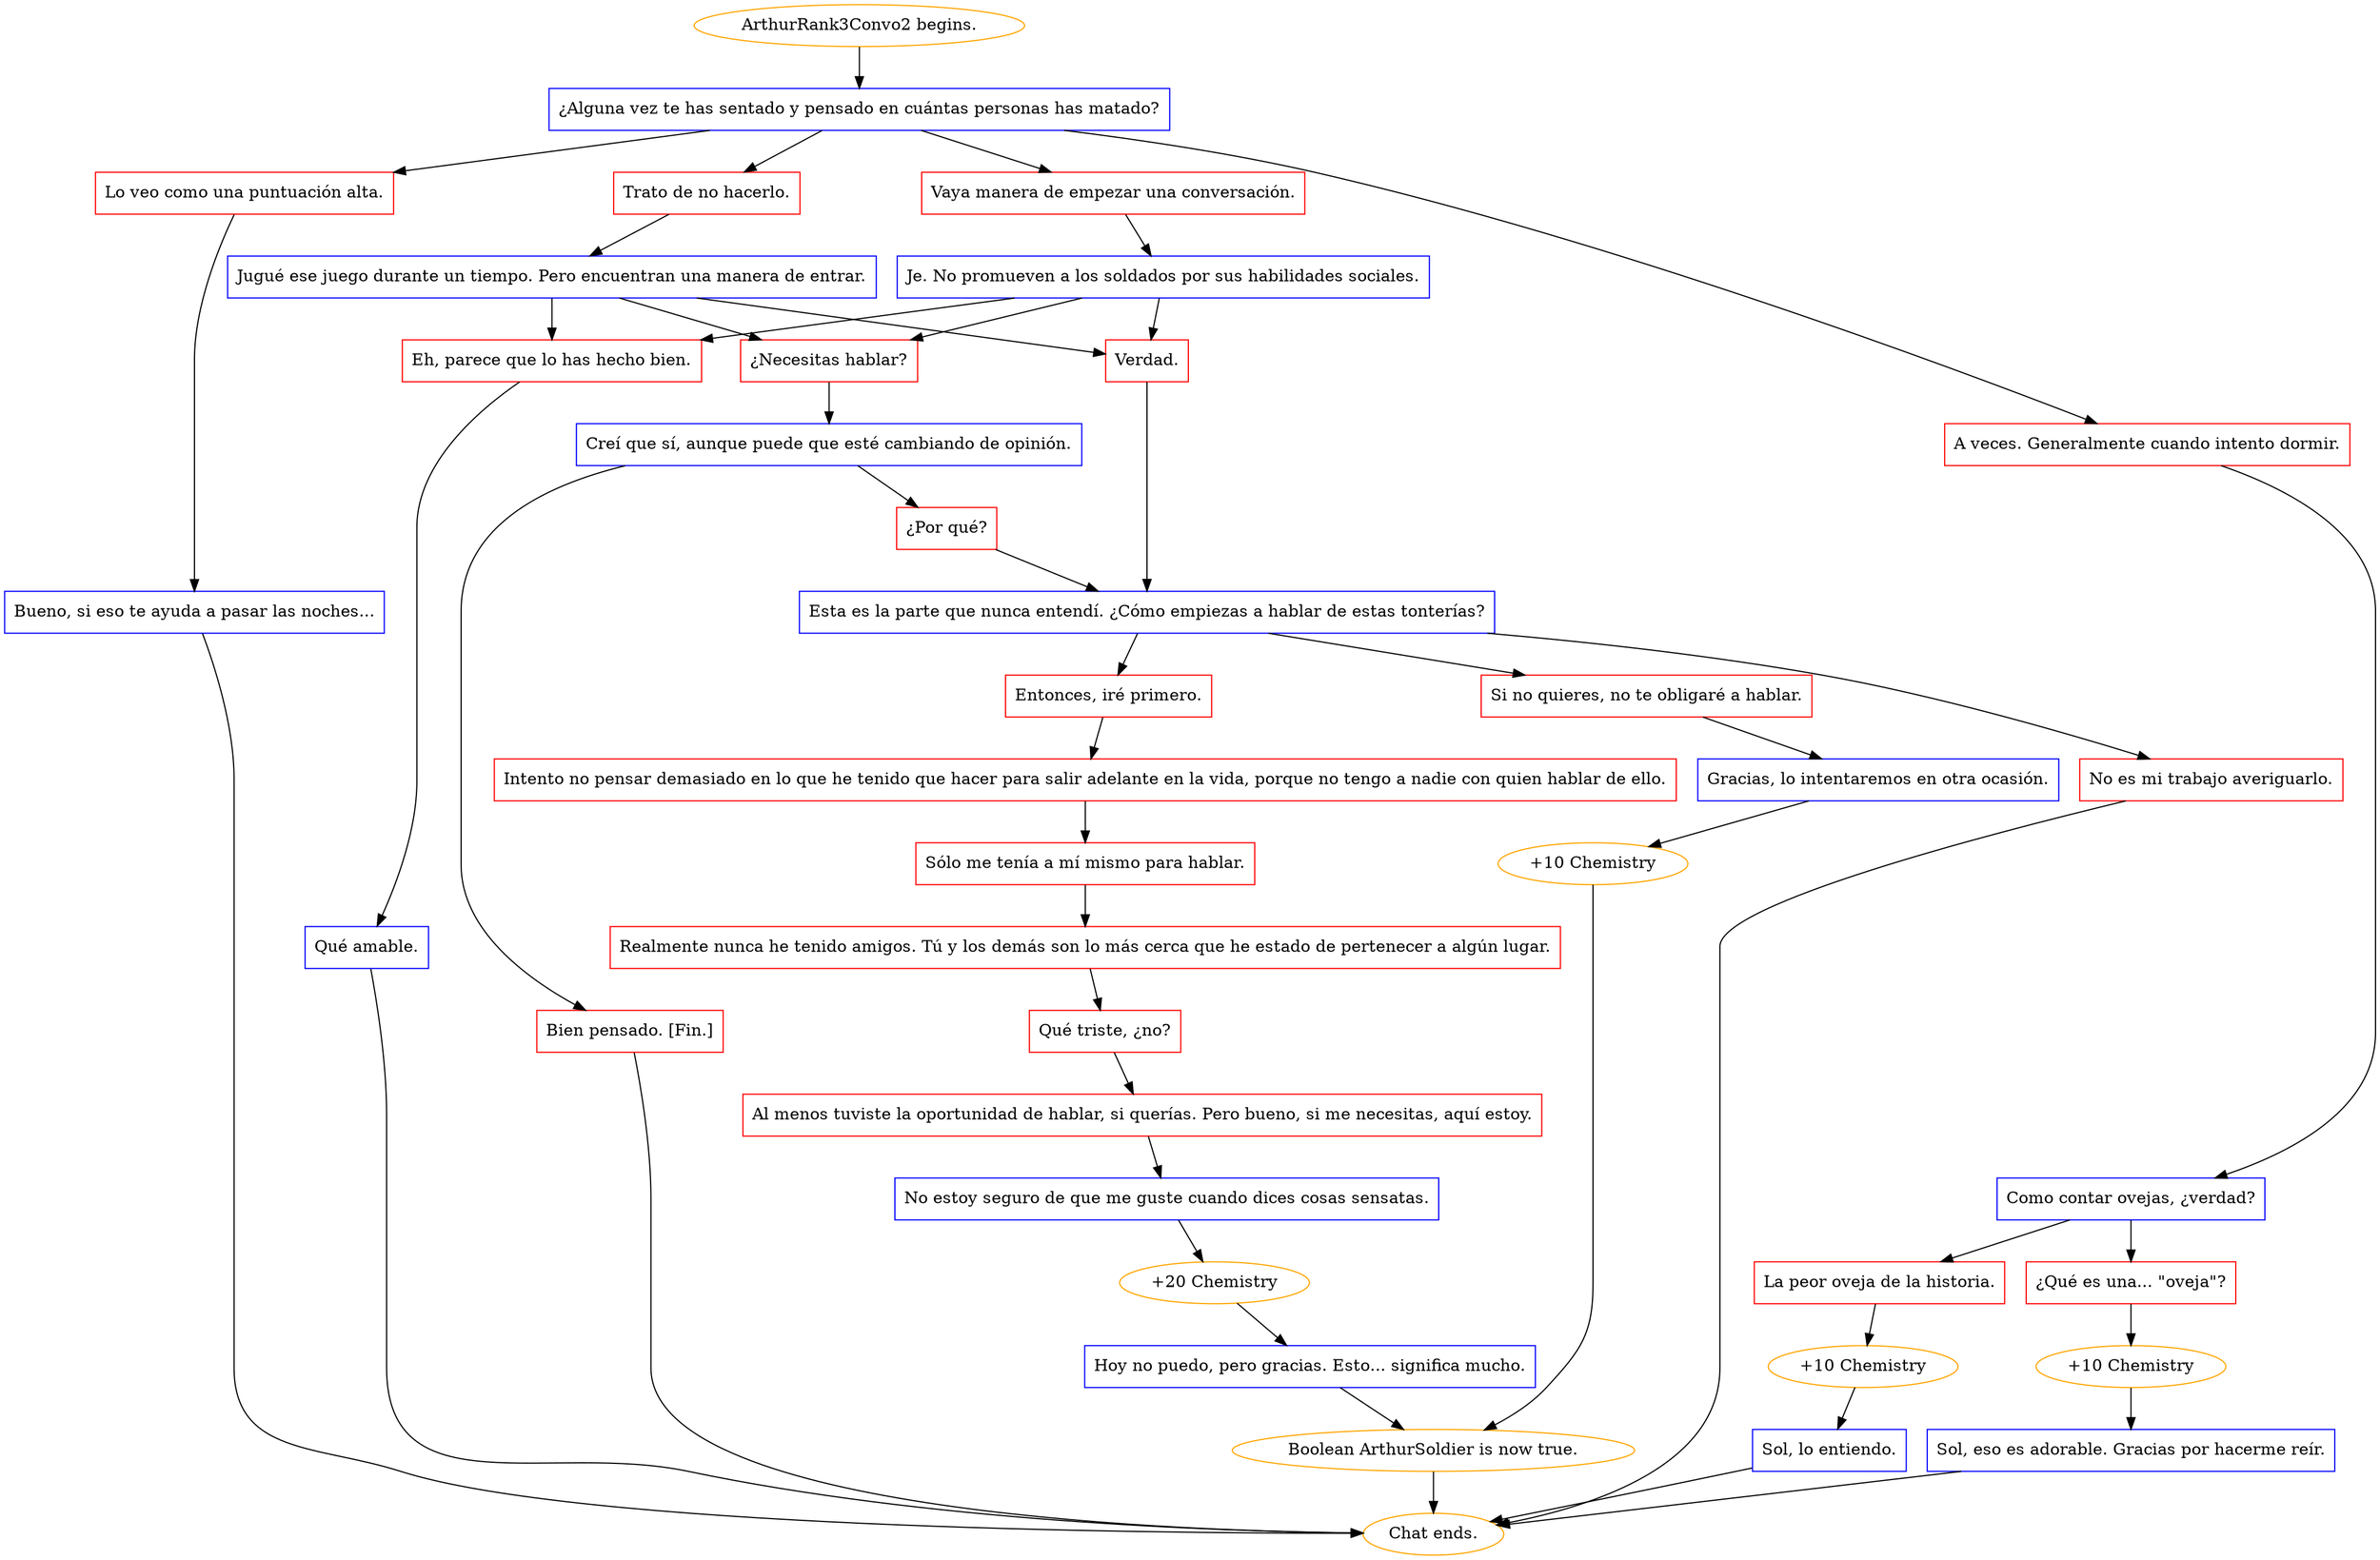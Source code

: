 digraph {
	"ArthurRank3Convo2 begins." [color=orange];
		"ArthurRank3Convo2 begins." -> j3240668734;
	j3240668734 [label="¿Alguna vez te has sentado y pensado en cuántas personas has matado?",shape=box,color=blue];
		j3240668734 -> j4152989184;
		j3240668734 -> j2558907010;
		j3240668734 -> j2085769998;
		j3240668734 -> j2214425648;
	j4152989184 [label="Trato de no hacerlo.",shape=box,color=red];
		j4152989184 -> j2789469220;
	j2558907010 [label="Vaya manera de empezar una conversación.",shape=box,color=red];
		j2558907010 -> j1651762228;
	j2085769998 [label="A veces. Generalmente cuando intento dormir.",shape=box,color=red];
		j2085769998 -> j3107632654;
	j2214425648 [label="Lo veo como una puntuación alta.",shape=box,color=red];
		j2214425648 -> j2522764410;
	j2789469220 [label="Jugué ese juego durante un tiempo. Pero encuentran una manera de entrar.",shape=box,color=blue];
		j2789469220 -> j180513083;
		j2789469220 -> j2823656729;
		j2789469220 -> j2023101380;
	j1651762228 [label="Je. No promueven a los soldados por sus habilidades sociales.",shape=box,color=blue];
		j1651762228 -> j180513083;
		j1651762228 -> j2823656729;
		j1651762228 -> j2023101380;
	j3107632654 [label="Como contar ovejas, ¿verdad?",shape=box,color=blue];
		j3107632654 -> j556566136;
		j3107632654 -> j3128701106;
	j2522764410 [label="Bueno, si eso te ayuda a pasar las noches...",shape=box,color=blue];
		j2522764410 -> "Chat ends.";
	j180513083 [label="¿Necesitas hablar?",shape=box,color=red];
		j180513083 -> j3225569189;
	j2823656729 [label="Verdad.",shape=box,color=red];
		j2823656729 -> j681905624;
	j2023101380 [label="Eh, parece que lo has hecho bien.",shape=box,color=red];
		j2023101380 -> j3506783598;
	j556566136 [label="La peor oveja de la historia.",shape=box,color=red];
		j556566136 -> j1105789829;
	j3128701106 [label="¿Qué es una... \"oveja\"?",shape=box,color=red];
		j3128701106 -> j3403794066;
	"Chat ends." [color=orange];
	j3225569189 [label="Creí que sí, aunque puede que esté cambiando de opinión.",shape=box,color=blue];
		j3225569189 -> j3383796952;
		j3225569189 -> j2251137025;
	j681905624 [label="Esta es la parte que nunca entendí. ¿Cómo empiezas a hablar de estas tonterías?",shape=box,color=blue];
		j681905624 -> j365641277;
		j681905624 -> j3214639345;
		j681905624 -> j1211565474;
	j3506783598 [label="Qué amable.",shape=box,color=blue];
		j3506783598 -> "Chat ends.";
	j1105789829 [label="+10 Chemistry",color=orange];
		j1105789829 -> j2574135581;
	j3403794066 [label="+10 Chemistry",color=orange];
		j3403794066 -> j3236310296;
	j3383796952 [label="¿Por qué?",shape=box,color=red];
		j3383796952 -> j681905624;
	j2251137025 [label="Bien pensado. [Fin.]",shape=box,color=red];
		j2251137025 -> "Chat ends.";
	j365641277 [label="Si no quieres, no te obligaré a hablar.",shape=box,color=red];
		j365641277 -> j3126067909;
	j3214639345 [label="Entonces, iré primero.",shape=box,color=red];
		j3214639345 -> j28437398;
	j1211565474 [label="No es mi trabajo averiguarlo.",shape=box,color=red];
		j1211565474 -> "Chat ends.";
	j2574135581 [label="Sol, lo entiendo.",shape=box,color=blue];
		j2574135581 -> "Chat ends.";
	j3236310296 [label="Sol, eso es adorable. Gracias por hacerme reír.",shape=box,color=blue];
		j3236310296 -> "Chat ends.";
	j3126067909 [label="Gracias, lo intentaremos en otra ocasión.",shape=box,color=blue];
		j3126067909 -> j3874352369;
	j28437398 [label="Intento no pensar demasiado en lo que he tenido que hacer para salir adelante en la vida, porque no tengo a nadie con quien hablar de ello.",shape=box,color=red];
		j28437398 -> j4174860276;
	j3874352369 [label="+10 Chemistry",color=orange];
		j3874352369 -> j1487843466;
	j4174860276 [label="Sólo me tenía a mí mismo para hablar.",shape=box,color=red];
		j4174860276 -> j218611528;
	j1487843466 [label="Boolean ArthurSoldier is now true.",color=orange];
		j1487843466 -> "Chat ends.";
	j218611528 [label="Realmente nunca he tenido amigos. Tú y los demás son lo más cerca que he estado de pertenecer a algún lugar.",shape=box,color=red];
		j218611528 -> j855726651;
	j855726651 [label="Qué triste, ¿no?",shape=box,color=red];
		j855726651 -> j2498945142;
	j2498945142 [label="Al menos tuviste la oportunidad de hablar, si querías. Pero bueno, si me necesitas, aquí estoy.",shape=box,color=red];
		j2498945142 -> j2635460442;
	j2635460442 [label="No estoy seguro de que me guste cuando dices cosas sensatas.",shape=box,color=blue];
		j2635460442 -> j3471031022;
	j3471031022 [label="+20 Chemistry",color=orange];
		j3471031022 -> j742427698;
	j742427698 [label="Hoy no puedo, pero gracias. Esto... significa mucho.",shape=box,color=blue];
		j742427698 -> j1487843466;
}